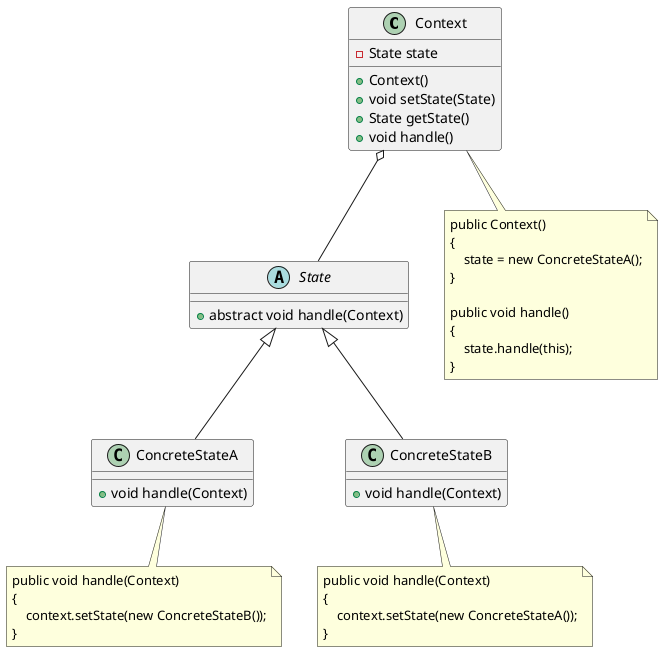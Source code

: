 @startuml

Context o-- State

class Context {
  -State state

  +Context()
  +void setState(State)
  +State getState()
  +void handle()
}

abstract class State {
  +abstract void handle(Context)
}

class ConcreteStateA extends State {
  +void handle(Context)
}

class ConcreteStateB extends State {
  +void handle(Context)
}

note as N
    public Context()
    {
        state = new ConcreteStateA();
    }

    public void handle()
    {
        state.handle(this);
    }
end note

note as M
    public void handle(Context)
    {
        context.setState(new ConcreteStateB());
    }
end note

note as L
    public void handle(Context)
    {
        context.setState(new ConcreteStateA());
    }
end note

Context .. N
ConcreteStateA .. M
ConcreteStateB .. L

@enduml